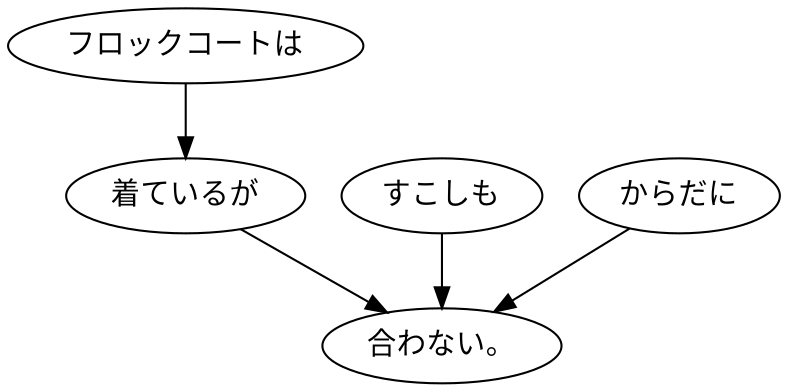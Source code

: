 digraph graph5922 {
	node0 [label="フロックコートは"];
	node1 [label="着ているが"];
	node2 [label="すこしも"];
	node3 [label="からだに"];
	node4 [label="合わない。"];
	node0 -> node1;
	node1 -> node4;
	node2 -> node4;
	node3 -> node4;
}
